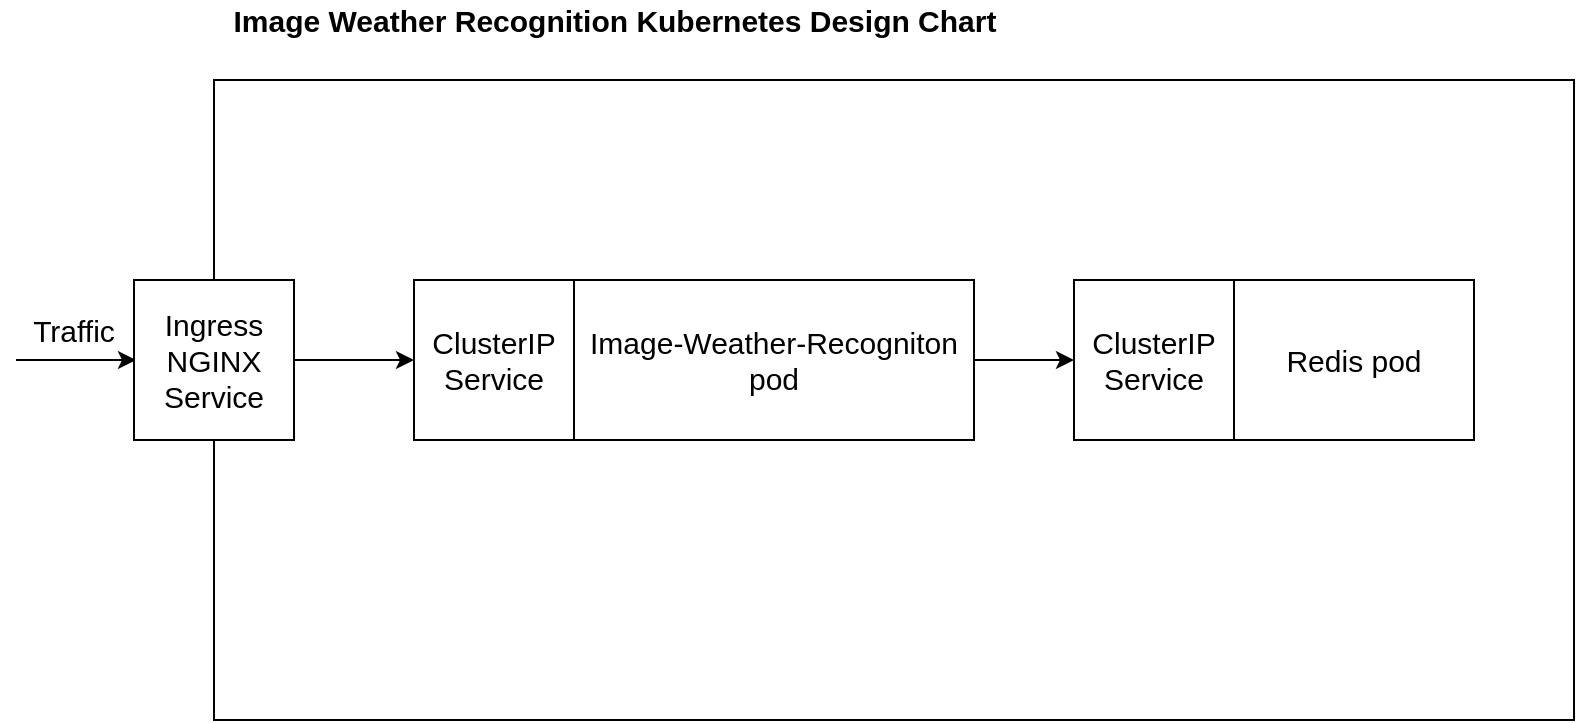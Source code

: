 <mxfile version="16.5.1" type="device"><diagram id="x211WdgTYMqxowFuGXRN" name="Page-1"><mxGraphModel dx="1102" dy="857" grid="1" gridSize="10" guides="1" tooltips="1" connect="1" arrows="1" fold="1" page="1" pageScale="1" pageWidth="850" pageHeight="1100" math="0" shadow="0"><root><mxCell id="0"/><mxCell id="1" parent="0"/><mxCell id="fp663OvyevlaR5rdlEWs-2" value="" style="rounded=0;whiteSpace=wrap;html=1;" parent="1" vertex="1"><mxGeometry x="120" y="280" width="680" height="320" as="geometry"/></mxCell><mxCell id="fp663OvyevlaR5rdlEWs-3" value="&lt;b&gt;&lt;font style=&quot;font-size: 15px&quot;&gt;Image Weather Recognition Kubernetes Design Chart&lt;/font&gt;&lt;/b&gt;" style="text;html=1;align=center;verticalAlign=middle;resizable=0;points=[];autosize=1;strokeColor=none;fillColor=none;" parent="1" vertex="1"><mxGeometry x="120" y="240" width="400" height="20" as="geometry"/></mxCell><mxCell id="fp663OvyevlaR5rdlEWs-4" value="" style="endArrow=classic;html=1;rounded=0;fontSize=15;" parent="1" edge="1"><mxGeometry width="50" height="50" relative="1" as="geometry"><mxPoint x="21" y="420" as="sourcePoint"/><mxPoint x="81" y="420" as="targetPoint"/></mxGeometry></mxCell><mxCell id="fp663OvyevlaR5rdlEWs-15" style="edgeStyle=orthogonalEdgeStyle;rounded=0;orthogonalLoop=1;jettySize=auto;html=1;exitX=1;exitY=0.5;exitDx=0;exitDy=0;fontSize=15;" parent="1" source="fp663OvyevlaR5rdlEWs-5" target="fp663OvyevlaR5rdlEWs-7" edge="1"><mxGeometry relative="1" as="geometry"/></mxCell><mxCell id="fp663OvyevlaR5rdlEWs-5" value="Ingress NGINX Service" style="whiteSpace=wrap;html=1;aspect=fixed;fontSize=15;" parent="1" vertex="1"><mxGeometry x="80" y="380" width="80" height="80" as="geometry"/></mxCell><mxCell id="fp663OvyevlaR5rdlEWs-6" value="Traffic" style="text;html=1;strokeColor=none;fillColor=none;align=center;verticalAlign=middle;whiteSpace=wrap;rounded=0;fontSize=15;" parent="1" vertex="1"><mxGeometry x="20" y="390" width="60" height="30" as="geometry"/></mxCell><mxCell id="fp663OvyevlaR5rdlEWs-7" value="ClusterIP Service" style="whiteSpace=wrap;html=1;aspect=fixed;fontSize=15;" parent="1" vertex="1"><mxGeometry x="220" y="380" width="80" height="80" as="geometry"/></mxCell><mxCell id="fp663OvyevlaR5rdlEWs-16" style="edgeStyle=orthogonalEdgeStyle;rounded=0;orthogonalLoop=1;jettySize=auto;html=1;exitX=1;exitY=0.5;exitDx=0;exitDy=0;entryX=0;entryY=0.5;entryDx=0;entryDy=0;fontSize=15;" parent="1" source="fp663OvyevlaR5rdlEWs-8" target="fp663OvyevlaR5rdlEWs-9" edge="1"><mxGeometry relative="1" as="geometry"/></mxCell><mxCell id="fp663OvyevlaR5rdlEWs-8" value="Image-Weather-Recogniton pod" style="rounded=0;whiteSpace=wrap;html=1;fontSize=15;" parent="1" vertex="1"><mxGeometry x="300" y="380" width="200" height="80" as="geometry"/></mxCell><mxCell id="fp663OvyevlaR5rdlEWs-9" value="ClusterIP Service" style="whiteSpace=wrap;html=1;aspect=fixed;fontSize=15;" parent="1" vertex="1"><mxGeometry x="550" y="380" width="80" height="80" as="geometry"/></mxCell><mxCell id="fp663OvyevlaR5rdlEWs-10" value="Redis pod" style="rounded=0;whiteSpace=wrap;html=1;fontSize=15;" parent="1" vertex="1"><mxGeometry x="630" y="380" width="120" height="80" as="geometry"/></mxCell></root></mxGraphModel></diagram></mxfile>